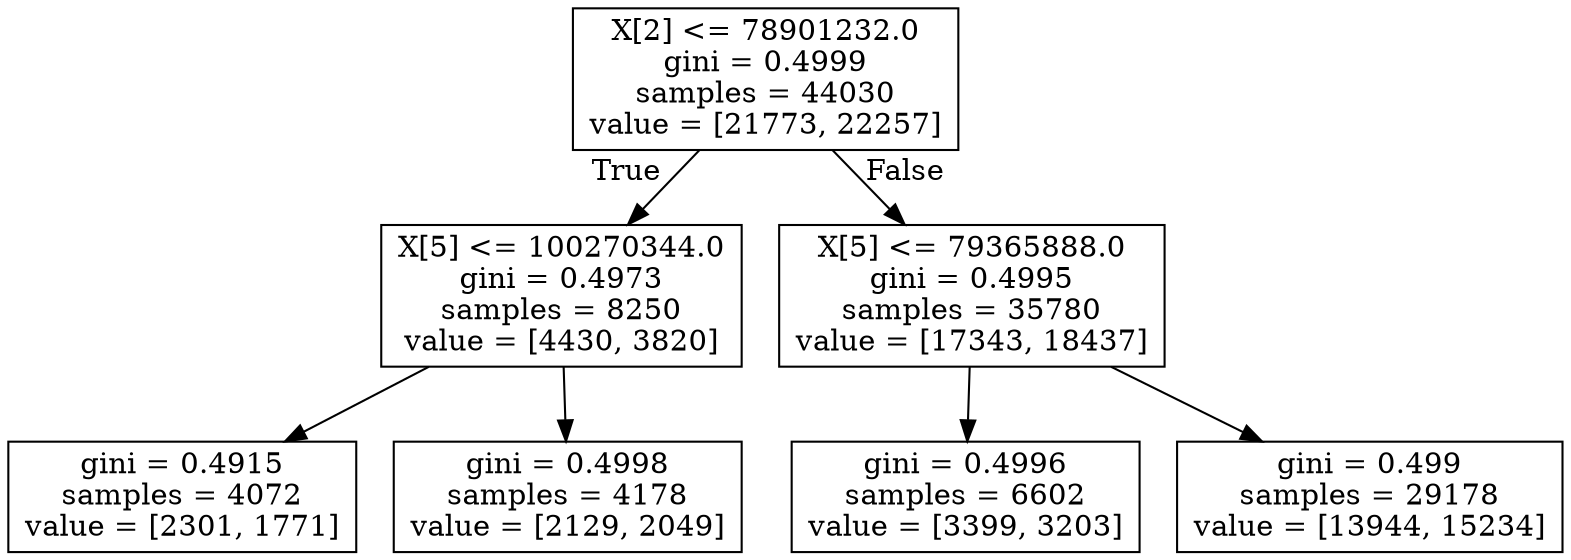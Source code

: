 digraph Tree {
node [shape=box] ;
0 [label="X[2] <= 78901232.0\ngini = 0.4999\nsamples = 44030\nvalue = [21773, 22257]"] ;
1 [label="X[5] <= 100270344.0\ngini = 0.4973\nsamples = 8250\nvalue = [4430, 3820]"] ;
0 -> 1 [labeldistance=2.5, labelangle=45, headlabel="True"] ;
2 [label="gini = 0.4915\nsamples = 4072\nvalue = [2301, 1771]"] ;
1 -> 2 ;
3 [label="gini = 0.4998\nsamples = 4178\nvalue = [2129, 2049]"] ;
1 -> 3 ;
4 [label="X[5] <= 79365888.0\ngini = 0.4995\nsamples = 35780\nvalue = [17343, 18437]"] ;
0 -> 4 [labeldistance=2.5, labelangle=-45, headlabel="False"] ;
5 [label="gini = 0.4996\nsamples = 6602\nvalue = [3399, 3203]"] ;
4 -> 5 ;
6 [label="gini = 0.499\nsamples = 29178\nvalue = [13944, 15234]"] ;
4 -> 6 ;
}